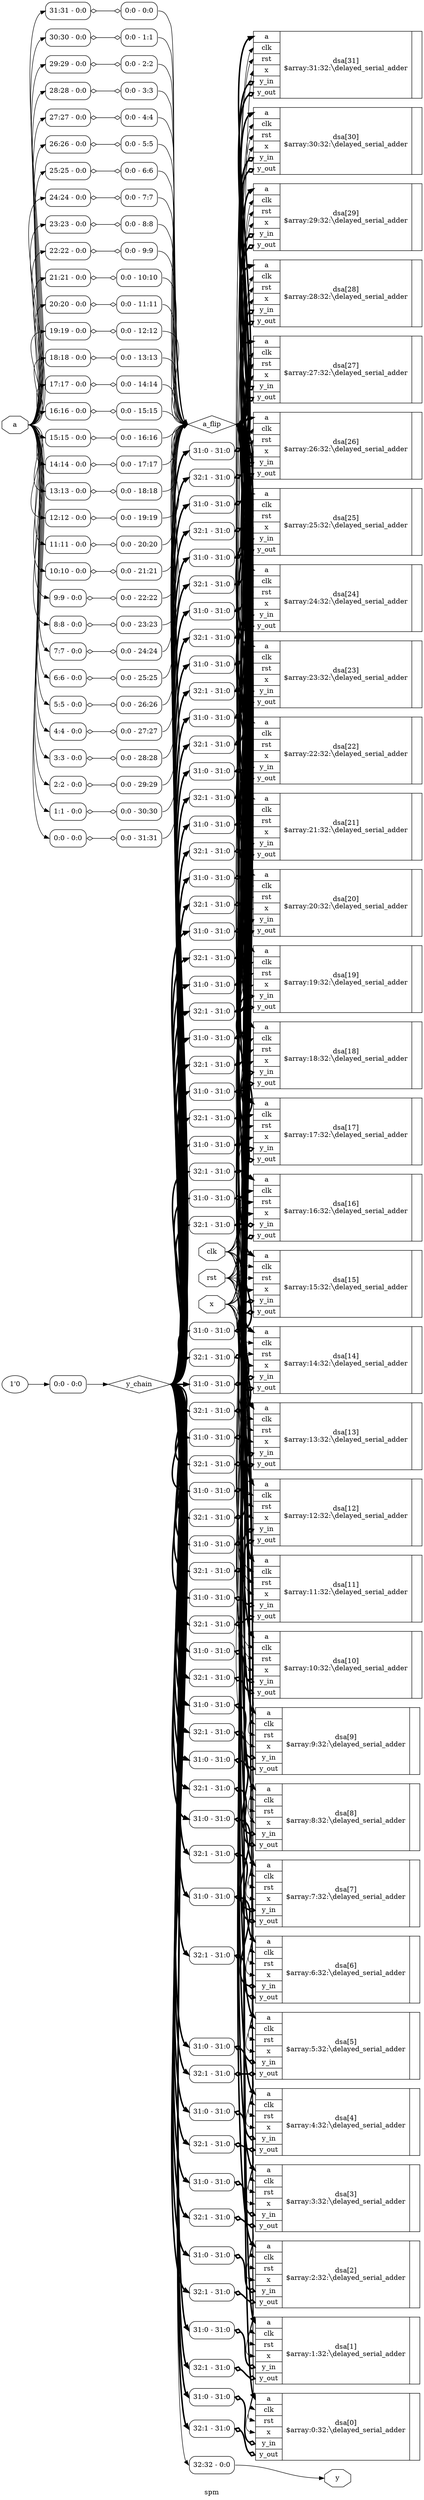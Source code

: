 digraph "spm" {
label="spm";
rankdir="LR";
remincross=true;
n1 [ shape=diamond, label="a_flip", color="black", fontcolor="black" ];
n2 [ shape=diamond, label="y_chain", color="black", fontcolor="black" ];
n3 [ shape=octagon, label="y", color="black", fontcolor="black" ];
n4 [ shape=octagon, label="a", color="black", fontcolor="black" ];
n5 [ shape=octagon, label="x", color="black", fontcolor="black" ];
n6 [ shape=octagon, label="rst", color="black", fontcolor="black" ];
n7 [ shape=octagon, label="clk", color="black", fontcolor="black" ];
c10 [ shape=record, label="{{<p4> a|<p7> clk|<p6> rst|<p5> x|<p8> y_in|<p9> y_out}|dsa[31]\n$array:31:32:&#9586;delayed_serial_adder|{}}",  ];
x0 [ shape=record, style=rounded, label="<s0> 32:1 - 31:0 ", color="black", fontcolor="black" ];
x0:e -> c10:p9:w [arrowhead=odiamond, arrowtail=odiamond, dir=both, color="black", fontcolor="black", style="setlinewidth(3)", label=""];
x1 [ shape=record, style=rounded, label="<s0> 31:0 - 31:0 ", color="black", fontcolor="black" ];
x1:e -> c10:p8:w [arrowhead=odiamond, arrowtail=odiamond, dir=both, color="black", fontcolor="black", style="setlinewidth(3)", label=""];
c11 [ shape=record, label="{{<p4> a|<p7> clk|<p6> rst|<p5> x|<p8> y_in|<p9> y_out}|dsa[30]\n$array:30:32:&#9586;delayed_serial_adder|{}}",  ];
x2 [ shape=record, style=rounded, label="<s0> 32:1 - 31:0 ", color="black", fontcolor="black" ];
x2:e -> c11:p9:w [arrowhead=odiamond, arrowtail=odiamond, dir=both, color="black", fontcolor="black", style="setlinewidth(3)", label=""];
x3 [ shape=record, style=rounded, label="<s0> 31:0 - 31:0 ", color="black", fontcolor="black" ];
x3:e -> c11:p8:w [arrowhead=odiamond, arrowtail=odiamond, dir=both, color="black", fontcolor="black", style="setlinewidth(3)", label=""];
c12 [ shape=record, label="{{<p4> a|<p7> clk|<p6> rst|<p5> x|<p8> y_in|<p9> y_out}|dsa[29]\n$array:29:32:&#9586;delayed_serial_adder|{}}",  ];
x4 [ shape=record, style=rounded, label="<s0> 32:1 - 31:0 ", color="black", fontcolor="black" ];
x4:e -> c12:p9:w [arrowhead=odiamond, arrowtail=odiamond, dir=both, color="black", fontcolor="black", style="setlinewidth(3)", label=""];
x5 [ shape=record, style=rounded, label="<s0> 31:0 - 31:0 ", color="black", fontcolor="black" ];
x5:e -> c12:p8:w [arrowhead=odiamond, arrowtail=odiamond, dir=both, color="black", fontcolor="black", style="setlinewidth(3)", label=""];
c13 [ shape=record, label="{{<p4> a|<p7> clk|<p6> rst|<p5> x|<p8> y_in|<p9> y_out}|dsa[28]\n$array:28:32:&#9586;delayed_serial_adder|{}}",  ];
x6 [ shape=record, style=rounded, label="<s0> 32:1 - 31:0 ", color="black", fontcolor="black" ];
x6:e -> c13:p9:w [arrowhead=odiamond, arrowtail=odiamond, dir=both, color="black", fontcolor="black", style="setlinewidth(3)", label=""];
x7 [ shape=record, style=rounded, label="<s0> 31:0 - 31:0 ", color="black", fontcolor="black" ];
x7:e -> c13:p8:w [arrowhead=odiamond, arrowtail=odiamond, dir=both, color="black", fontcolor="black", style="setlinewidth(3)", label=""];
c14 [ shape=record, label="{{<p4> a|<p7> clk|<p6> rst|<p5> x|<p8> y_in|<p9> y_out}|dsa[27]\n$array:27:32:&#9586;delayed_serial_adder|{}}",  ];
x8 [ shape=record, style=rounded, label="<s0> 32:1 - 31:0 ", color="black", fontcolor="black" ];
x8:e -> c14:p9:w [arrowhead=odiamond, arrowtail=odiamond, dir=both, color="black", fontcolor="black", style="setlinewidth(3)", label=""];
x9 [ shape=record, style=rounded, label="<s0> 31:0 - 31:0 ", color="black", fontcolor="black" ];
x9:e -> c14:p8:w [arrowhead=odiamond, arrowtail=odiamond, dir=both, color="black", fontcolor="black", style="setlinewidth(3)", label=""];
c15 [ shape=record, label="{{<p4> a|<p7> clk|<p6> rst|<p5> x|<p8> y_in|<p9> y_out}|dsa[26]\n$array:26:32:&#9586;delayed_serial_adder|{}}",  ];
x10 [ shape=record, style=rounded, label="<s0> 32:1 - 31:0 ", color="black", fontcolor="black" ];
x10:e -> c15:p9:w [arrowhead=odiamond, arrowtail=odiamond, dir=both, color="black", fontcolor="black", style="setlinewidth(3)", label=""];
x11 [ shape=record, style=rounded, label="<s0> 31:0 - 31:0 ", color="black", fontcolor="black" ];
x11:e -> c15:p8:w [arrowhead=odiamond, arrowtail=odiamond, dir=both, color="black", fontcolor="black", style="setlinewidth(3)", label=""];
c16 [ shape=record, label="{{<p4> a|<p7> clk|<p6> rst|<p5> x|<p8> y_in|<p9> y_out}|dsa[25]\n$array:25:32:&#9586;delayed_serial_adder|{}}",  ];
x12 [ shape=record, style=rounded, label="<s0> 32:1 - 31:0 ", color="black", fontcolor="black" ];
x12:e -> c16:p9:w [arrowhead=odiamond, arrowtail=odiamond, dir=both, color="black", fontcolor="black", style="setlinewidth(3)", label=""];
x13 [ shape=record, style=rounded, label="<s0> 31:0 - 31:0 ", color="black", fontcolor="black" ];
x13:e -> c16:p8:w [arrowhead=odiamond, arrowtail=odiamond, dir=both, color="black", fontcolor="black", style="setlinewidth(3)", label=""];
c17 [ shape=record, label="{{<p4> a|<p7> clk|<p6> rst|<p5> x|<p8> y_in|<p9> y_out}|dsa[24]\n$array:24:32:&#9586;delayed_serial_adder|{}}",  ];
x14 [ shape=record, style=rounded, label="<s0> 32:1 - 31:0 ", color="black", fontcolor="black" ];
x14:e -> c17:p9:w [arrowhead=odiamond, arrowtail=odiamond, dir=both, color="black", fontcolor="black", style="setlinewidth(3)", label=""];
x15 [ shape=record, style=rounded, label="<s0> 31:0 - 31:0 ", color="black", fontcolor="black" ];
x15:e -> c17:p8:w [arrowhead=odiamond, arrowtail=odiamond, dir=both, color="black", fontcolor="black", style="setlinewidth(3)", label=""];
c18 [ shape=record, label="{{<p4> a|<p7> clk|<p6> rst|<p5> x|<p8> y_in|<p9> y_out}|dsa[23]\n$array:23:32:&#9586;delayed_serial_adder|{}}",  ];
x16 [ shape=record, style=rounded, label="<s0> 32:1 - 31:0 ", color="black", fontcolor="black" ];
x16:e -> c18:p9:w [arrowhead=odiamond, arrowtail=odiamond, dir=both, color="black", fontcolor="black", style="setlinewidth(3)", label=""];
x17 [ shape=record, style=rounded, label="<s0> 31:0 - 31:0 ", color="black", fontcolor="black" ];
x17:e -> c18:p8:w [arrowhead=odiamond, arrowtail=odiamond, dir=both, color="black", fontcolor="black", style="setlinewidth(3)", label=""];
c19 [ shape=record, label="{{<p4> a|<p7> clk|<p6> rst|<p5> x|<p8> y_in|<p9> y_out}|dsa[22]\n$array:22:32:&#9586;delayed_serial_adder|{}}",  ];
x18 [ shape=record, style=rounded, label="<s0> 32:1 - 31:0 ", color="black", fontcolor="black" ];
x18:e -> c19:p9:w [arrowhead=odiamond, arrowtail=odiamond, dir=both, color="black", fontcolor="black", style="setlinewidth(3)", label=""];
x19 [ shape=record, style=rounded, label="<s0> 31:0 - 31:0 ", color="black", fontcolor="black" ];
x19:e -> c19:p8:w [arrowhead=odiamond, arrowtail=odiamond, dir=both, color="black", fontcolor="black", style="setlinewidth(3)", label=""];
c20 [ shape=record, label="{{<p4> a|<p7> clk|<p6> rst|<p5> x|<p8> y_in|<p9> y_out}|dsa[21]\n$array:21:32:&#9586;delayed_serial_adder|{}}",  ];
x20 [ shape=record, style=rounded, label="<s0> 32:1 - 31:0 ", color="black", fontcolor="black" ];
x20:e -> c20:p9:w [arrowhead=odiamond, arrowtail=odiamond, dir=both, color="black", fontcolor="black", style="setlinewidth(3)", label=""];
x21 [ shape=record, style=rounded, label="<s0> 31:0 - 31:0 ", color="black", fontcolor="black" ];
x21:e -> c20:p8:w [arrowhead=odiamond, arrowtail=odiamond, dir=both, color="black", fontcolor="black", style="setlinewidth(3)", label=""];
c21 [ shape=record, label="{{<p4> a|<p7> clk|<p6> rst|<p5> x|<p8> y_in|<p9> y_out}|dsa[20]\n$array:20:32:&#9586;delayed_serial_adder|{}}",  ];
x22 [ shape=record, style=rounded, label="<s0> 32:1 - 31:0 ", color="black", fontcolor="black" ];
x22:e -> c21:p9:w [arrowhead=odiamond, arrowtail=odiamond, dir=both, color="black", fontcolor="black", style="setlinewidth(3)", label=""];
x23 [ shape=record, style=rounded, label="<s0> 31:0 - 31:0 ", color="black", fontcolor="black" ];
x23:e -> c21:p8:w [arrowhead=odiamond, arrowtail=odiamond, dir=both, color="black", fontcolor="black", style="setlinewidth(3)", label=""];
c22 [ shape=record, label="{{<p4> a|<p7> clk|<p6> rst|<p5> x|<p8> y_in|<p9> y_out}|dsa[19]\n$array:19:32:&#9586;delayed_serial_adder|{}}",  ];
x24 [ shape=record, style=rounded, label="<s0> 32:1 - 31:0 ", color="black", fontcolor="black" ];
x24:e -> c22:p9:w [arrowhead=odiamond, arrowtail=odiamond, dir=both, color="black", fontcolor="black", style="setlinewidth(3)", label=""];
x25 [ shape=record, style=rounded, label="<s0> 31:0 - 31:0 ", color="black", fontcolor="black" ];
x25:e -> c22:p8:w [arrowhead=odiamond, arrowtail=odiamond, dir=both, color="black", fontcolor="black", style="setlinewidth(3)", label=""];
c23 [ shape=record, label="{{<p4> a|<p7> clk|<p6> rst|<p5> x|<p8> y_in|<p9> y_out}|dsa[18]\n$array:18:32:&#9586;delayed_serial_adder|{}}",  ];
x26 [ shape=record, style=rounded, label="<s0> 32:1 - 31:0 ", color="black", fontcolor="black" ];
x26:e -> c23:p9:w [arrowhead=odiamond, arrowtail=odiamond, dir=both, color="black", fontcolor="black", style="setlinewidth(3)", label=""];
x27 [ shape=record, style=rounded, label="<s0> 31:0 - 31:0 ", color="black", fontcolor="black" ];
x27:e -> c23:p8:w [arrowhead=odiamond, arrowtail=odiamond, dir=both, color="black", fontcolor="black", style="setlinewidth(3)", label=""];
c24 [ shape=record, label="{{<p4> a|<p7> clk|<p6> rst|<p5> x|<p8> y_in|<p9> y_out}|dsa[17]\n$array:17:32:&#9586;delayed_serial_adder|{}}",  ];
x28 [ shape=record, style=rounded, label="<s0> 32:1 - 31:0 ", color="black", fontcolor="black" ];
x28:e -> c24:p9:w [arrowhead=odiamond, arrowtail=odiamond, dir=both, color="black", fontcolor="black", style="setlinewidth(3)", label=""];
x29 [ shape=record, style=rounded, label="<s0> 31:0 - 31:0 ", color="black", fontcolor="black" ];
x29:e -> c24:p8:w [arrowhead=odiamond, arrowtail=odiamond, dir=both, color="black", fontcolor="black", style="setlinewidth(3)", label=""];
c25 [ shape=record, label="{{<p4> a|<p7> clk|<p6> rst|<p5> x|<p8> y_in|<p9> y_out}|dsa[16]\n$array:16:32:&#9586;delayed_serial_adder|{}}",  ];
x30 [ shape=record, style=rounded, label="<s0> 32:1 - 31:0 ", color="black", fontcolor="black" ];
x30:e -> c25:p9:w [arrowhead=odiamond, arrowtail=odiamond, dir=both, color="black", fontcolor="black", style="setlinewidth(3)", label=""];
x31 [ shape=record, style=rounded, label="<s0> 31:0 - 31:0 ", color="black", fontcolor="black" ];
x31:e -> c25:p8:w [arrowhead=odiamond, arrowtail=odiamond, dir=both, color="black", fontcolor="black", style="setlinewidth(3)", label=""];
c26 [ shape=record, label="{{<p4> a|<p7> clk|<p6> rst|<p5> x|<p8> y_in|<p9> y_out}|dsa[15]\n$array:15:32:&#9586;delayed_serial_adder|{}}",  ];
x32 [ shape=record, style=rounded, label="<s0> 32:1 - 31:0 ", color="black", fontcolor="black" ];
x32:e -> c26:p9:w [arrowhead=odiamond, arrowtail=odiamond, dir=both, color="black", fontcolor="black", style="setlinewidth(3)", label=""];
x33 [ shape=record, style=rounded, label="<s0> 31:0 - 31:0 ", color="black", fontcolor="black" ];
x33:e -> c26:p8:w [arrowhead=odiamond, arrowtail=odiamond, dir=both, color="black", fontcolor="black", style="setlinewidth(3)", label=""];
c27 [ shape=record, label="{{<p4> a|<p7> clk|<p6> rst|<p5> x|<p8> y_in|<p9> y_out}|dsa[14]\n$array:14:32:&#9586;delayed_serial_adder|{}}",  ];
x34 [ shape=record, style=rounded, label="<s0> 32:1 - 31:0 ", color="black", fontcolor="black" ];
x34:e -> c27:p9:w [arrowhead=odiamond, arrowtail=odiamond, dir=both, color="black", fontcolor="black", style="setlinewidth(3)", label=""];
x35 [ shape=record, style=rounded, label="<s0> 31:0 - 31:0 ", color="black", fontcolor="black" ];
x35:e -> c27:p8:w [arrowhead=odiamond, arrowtail=odiamond, dir=both, color="black", fontcolor="black", style="setlinewidth(3)", label=""];
c28 [ shape=record, label="{{<p4> a|<p7> clk|<p6> rst|<p5> x|<p8> y_in|<p9> y_out}|dsa[13]\n$array:13:32:&#9586;delayed_serial_adder|{}}",  ];
x36 [ shape=record, style=rounded, label="<s0> 32:1 - 31:0 ", color="black", fontcolor="black" ];
x36:e -> c28:p9:w [arrowhead=odiamond, arrowtail=odiamond, dir=both, color="black", fontcolor="black", style="setlinewidth(3)", label=""];
x37 [ shape=record, style=rounded, label="<s0> 31:0 - 31:0 ", color="black", fontcolor="black" ];
x37:e -> c28:p8:w [arrowhead=odiamond, arrowtail=odiamond, dir=both, color="black", fontcolor="black", style="setlinewidth(3)", label=""];
c29 [ shape=record, label="{{<p4> a|<p7> clk|<p6> rst|<p5> x|<p8> y_in|<p9> y_out}|dsa[12]\n$array:12:32:&#9586;delayed_serial_adder|{}}",  ];
x38 [ shape=record, style=rounded, label="<s0> 32:1 - 31:0 ", color="black", fontcolor="black" ];
x38:e -> c29:p9:w [arrowhead=odiamond, arrowtail=odiamond, dir=both, color="black", fontcolor="black", style="setlinewidth(3)", label=""];
x39 [ shape=record, style=rounded, label="<s0> 31:0 - 31:0 ", color="black", fontcolor="black" ];
x39:e -> c29:p8:w [arrowhead=odiamond, arrowtail=odiamond, dir=both, color="black", fontcolor="black", style="setlinewidth(3)", label=""];
c30 [ shape=record, label="{{<p4> a|<p7> clk|<p6> rst|<p5> x|<p8> y_in|<p9> y_out}|dsa[11]\n$array:11:32:&#9586;delayed_serial_adder|{}}",  ];
x40 [ shape=record, style=rounded, label="<s0> 32:1 - 31:0 ", color="black", fontcolor="black" ];
x40:e -> c30:p9:w [arrowhead=odiamond, arrowtail=odiamond, dir=both, color="black", fontcolor="black", style="setlinewidth(3)", label=""];
x41 [ shape=record, style=rounded, label="<s0> 31:0 - 31:0 ", color="black", fontcolor="black" ];
x41:e -> c30:p8:w [arrowhead=odiamond, arrowtail=odiamond, dir=both, color="black", fontcolor="black", style="setlinewidth(3)", label=""];
c31 [ shape=record, label="{{<p4> a|<p7> clk|<p6> rst|<p5> x|<p8> y_in|<p9> y_out}|dsa[10]\n$array:10:32:&#9586;delayed_serial_adder|{}}",  ];
x42 [ shape=record, style=rounded, label="<s0> 32:1 - 31:0 ", color="black", fontcolor="black" ];
x42:e -> c31:p9:w [arrowhead=odiamond, arrowtail=odiamond, dir=both, color="black", fontcolor="black", style="setlinewidth(3)", label=""];
x43 [ shape=record, style=rounded, label="<s0> 31:0 - 31:0 ", color="black", fontcolor="black" ];
x43:e -> c31:p8:w [arrowhead=odiamond, arrowtail=odiamond, dir=both, color="black", fontcolor="black", style="setlinewidth(3)", label=""];
c32 [ shape=record, label="{{<p4> a|<p7> clk|<p6> rst|<p5> x|<p8> y_in|<p9> y_out}|dsa[9]\n$array:9:32:&#9586;delayed_serial_adder|{}}",  ];
x44 [ shape=record, style=rounded, label="<s0> 32:1 - 31:0 ", color="black", fontcolor="black" ];
x44:e -> c32:p9:w [arrowhead=odiamond, arrowtail=odiamond, dir=both, color="black", fontcolor="black", style="setlinewidth(3)", label=""];
x45 [ shape=record, style=rounded, label="<s0> 31:0 - 31:0 ", color="black", fontcolor="black" ];
x45:e -> c32:p8:w [arrowhead=odiamond, arrowtail=odiamond, dir=both, color="black", fontcolor="black", style="setlinewidth(3)", label=""];
c33 [ shape=record, label="{{<p4> a|<p7> clk|<p6> rst|<p5> x|<p8> y_in|<p9> y_out}|dsa[8]\n$array:8:32:&#9586;delayed_serial_adder|{}}",  ];
x46 [ shape=record, style=rounded, label="<s0> 32:1 - 31:0 ", color="black", fontcolor="black" ];
x46:e -> c33:p9:w [arrowhead=odiamond, arrowtail=odiamond, dir=both, color="black", fontcolor="black", style="setlinewidth(3)", label=""];
x47 [ shape=record, style=rounded, label="<s0> 31:0 - 31:0 ", color="black", fontcolor="black" ];
x47:e -> c33:p8:w [arrowhead=odiamond, arrowtail=odiamond, dir=both, color="black", fontcolor="black", style="setlinewidth(3)", label=""];
c34 [ shape=record, label="{{<p4> a|<p7> clk|<p6> rst|<p5> x|<p8> y_in|<p9> y_out}|dsa[7]\n$array:7:32:&#9586;delayed_serial_adder|{}}",  ];
x48 [ shape=record, style=rounded, label="<s0> 32:1 - 31:0 ", color="black", fontcolor="black" ];
x48:e -> c34:p9:w [arrowhead=odiamond, arrowtail=odiamond, dir=both, color="black", fontcolor="black", style="setlinewidth(3)", label=""];
x49 [ shape=record, style=rounded, label="<s0> 31:0 - 31:0 ", color="black", fontcolor="black" ];
x49:e -> c34:p8:w [arrowhead=odiamond, arrowtail=odiamond, dir=both, color="black", fontcolor="black", style="setlinewidth(3)", label=""];
c35 [ shape=record, label="{{<p4> a|<p7> clk|<p6> rst|<p5> x|<p8> y_in|<p9> y_out}|dsa[6]\n$array:6:32:&#9586;delayed_serial_adder|{}}",  ];
x50 [ shape=record, style=rounded, label="<s0> 32:1 - 31:0 ", color="black", fontcolor="black" ];
x50:e -> c35:p9:w [arrowhead=odiamond, arrowtail=odiamond, dir=both, color="black", fontcolor="black", style="setlinewidth(3)", label=""];
x51 [ shape=record, style=rounded, label="<s0> 31:0 - 31:0 ", color="black", fontcolor="black" ];
x51:e -> c35:p8:w [arrowhead=odiamond, arrowtail=odiamond, dir=both, color="black", fontcolor="black", style="setlinewidth(3)", label=""];
c36 [ shape=record, label="{{<p4> a|<p7> clk|<p6> rst|<p5> x|<p8> y_in|<p9> y_out}|dsa[5]\n$array:5:32:&#9586;delayed_serial_adder|{}}",  ];
x52 [ shape=record, style=rounded, label="<s0> 32:1 - 31:0 ", color="black", fontcolor="black" ];
x52:e -> c36:p9:w [arrowhead=odiamond, arrowtail=odiamond, dir=both, color="black", fontcolor="black", style="setlinewidth(3)", label=""];
x53 [ shape=record, style=rounded, label="<s0> 31:0 - 31:0 ", color="black", fontcolor="black" ];
x53:e -> c36:p8:w [arrowhead=odiamond, arrowtail=odiamond, dir=both, color="black", fontcolor="black", style="setlinewidth(3)", label=""];
c37 [ shape=record, label="{{<p4> a|<p7> clk|<p6> rst|<p5> x|<p8> y_in|<p9> y_out}|dsa[4]\n$array:4:32:&#9586;delayed_serial_adder|{}}",  ];
x54 [ shape=record, style=rounded, label="<s0> 32:1 - 31:0 ", color="black", fontcolor="black" ];
x54:e -> c37:p9:w [arrowhead=odiamond, arrowtail=odiamond, dir=both, color="black", fontcolor="black", style="setlinewidth(3)", label=""];
x55 [ shape=record, style=rounded, label="<s0> 31:0 - 31:0 ", color="black", fontcolor="black" ];
x55:e -> c37:p8:w [arrowhead=odiamond, arrowtail=odiamond, dir=both, color="black", fontcolor="black", style="setlinewidth(3)", label=""];
c38 [ shape=record, label="{{<p4> a|<p7> clk|<p6> rst|<p5> x|<p8> y_in|<p9> y_out}|dsa[3]\n$array:3:32:&#9586;delayed_serial_adder|{}}",  ];
x56 [ shape=record, style=rounded, label="<s0> 32:1 - 31:0 ", color="black", fontcolor="black" ];
x56:e -> c38:p9:w [arrowhead=odiamond, arrowtail=odiamond, dir=both, color="black", fontcolor="black", style="setlinewidth(3)", label=""];
x57 [ shape=record, style=rounded, label="<s0> 31:0 - 31:0 ", color="black", fontcolor="black" ];
x57:e -> c38:p8:w [arrowhead=odiamond, arrowtail=odiamond, dir=both, color="black", fontcolor="black", style="setlinewidth(3)", label=""];
c39 [ shape=record, label="{{<p4> a|<p7> clk|<p6> rst|<p5> x|<p8> y_in|<p9> y_out}|dsa[2]\n$array:2:32:&#9586;delayed_serial_adder|{}}",  ];
x58 [ shape=record, style=rounded, label="<s0> 32:1 - 31:0 ", color="black", fontcolor="black" ];
x58:e -> c39:p9:w [arrowhead=odiamond, arrowtail=odiamond, dir=both, color="black", fontcolor="black", style="setlinewidth(3)", label=""];
x59 [ shape=record, style=rounded, label="<s0> 31:0 - 31:0 ", color="black", fontcolor="black" ];
x59:e -> c39:p8:w [arrowhead=odiamond, arrowtail=odiamond, dir=both, color="black", fontcolor="black", style="setlinewidth(3)", label=""];
c40 [ shape=record, label="{{<p4> a|<p7> clk|<p6> rst|<p5> x|<p8> y_in|<p9> y_out}|dsa[1]\n$array:1:32:&#9586;delayed_serial_adder|{}}",  ];
x60 [ shape=record, style=rounded, label="<s0> 32:1 - 31:0 ", color="black", fontcolor="black" ];
x60:e -> c40:p9:w [arrowhead=odiamond, arrowtail=odiamond, dir=both, color="black", fontcolor="black", style="setlinewidth(3)", label=""];
x61 [ shape=record, style=rounded, label="<s0> 31:0 - 31:0 ", color="black", fontcolor="black" ];
x61:e -> c40:p8:w [arrowhead=odiamond, arrowtail=odiamond, dir=both, color="black", fontcolor="black", style="setlinewidth(3)", label=""];
c41 [ shape=record, label="{{<p4> a|<p7> clk|<p6> rst|<p5> x|<p8> y_in|<p9> y_out}|dsa[0]\n$array:0:32:&#9586;delayed_serial_adder|{}}",  ];
x62 [ shape=record, style=rounded, label="<s0> 32:1 - 31:0 ", color="black", fontcolor="black" ];
x62:e -> c41:p9:w [arrowhead=odiamond, arrowtail=odiamond, dir=both, color="black", fontcolor="black", style="setlinewidth(3)", label=""];
x63 [ shape=record, style=rounded, label="<s0> 31:0 - 31:0 ", color="black", fontcolor="black" ];
x63:e -> c41:p8:w [arrowhead=odiamond, arrowtail=odiamond, dir=both, color="black", fontcolor="black", style="setlinewidth(3)", label=""];
v64 [ label="1'0" ];
x65 [ shape=record, style=rounded, label="<s0> 0:0 - 0:0 ", color="black", fontcolor="black" ];
x66 [ shape=record, style=rounded, label="<s0> 32:32 - 0:0 ", color="black", fontcolor="black" ];
x67 [ shape=record, style=rounded, label="<s0> 31:31 - 0:0 ", color="black", fontcolor="black" ];
x68 [ shape=record, style=rounded, label="<s0> 0:0 - 0:0 ", color="black", fontcolor="black" ];
x67:e -> x68:w [arrowhead=odiamond, arrowtail=odiamond, dir=both, color="black", fontcolor="black", label=""];
x69 [ shape=record, style=rounded, label="<s0> 30:30 - 0:0 ", color="black", fontcolor="black" ];
x70 [ shape=record, style=rounded, label="<s0> 0:0 - 1:1 ", color="black", fontcolor="black" ];
x69:e -> x70:w [arrowhead=odiamond, arrowtail=odiamond, dir=both, color="black", fontcolor="black", label=""];
x71 [ shape=record, style=rounded, label="<s0> 29:29 - 0:0 ", color="black", fontcolor="black" ];
x72 [ shape=record, style=rounded, label="<s0> 0:0 - 2:2 ", color="black", fontcolor="black" ];
x71:e -> x72:w [arrowhead=odiamond, arrowtail=odiamond, dir=both, color="black", fontcolor="black", label=""];
x73 [ shape=record, style=rounded, label="<s0> 28:28 - 0:0 ", color="black", fontcolor="black" ];
x74 [ shape=record, style=rounded, label="<s0> 0:0 - 3:3 ", color="black", fontcolor="black" ];
x73:e -> x74:w [arrowhead=odiamond, arrowtail=odiamond, dir=both, color="black", fontcolor="black", label=""];
x75 [ shape=record, style=rounded, label="<s0> 27:27 - 0:0 ", color="black", fontcolor="black" ];
x76 [ shape=record, style=rounded, label="<s0> 0:0 - 4:4 ", color="black", fontcolor="black" ];
x75:e -> x76:w [arrowhead=odiamond, arrowtail=odiamond, dir=both, color="black", fontcolor="black", label=""];
x77 [ shape=record, style=rounded, label="<s0> 26:26 - 0:0 ", color="black", fontcolor="black" ];
x78 [ shape=record, style=rounded, label="<s0> 0:0 - 5:5 ", color="black", fontcolor="black" ];
x77:e -> x78:w [arrowhead=odiamond, arrowtail=odiamond, dir=both, color="black", fontcolor="black", label=""];
x79 [ shape=record, style=rounded, label="<s0> 25:25 - 0:0 ", color="black", fontcolor="black" ];
x80 [ shape=record, style=rounded, label="<s0> 0:0 - 6:6 ", color="black", fontcolor="black" ];
x79:e -> x80:w [arrowhead=odiamond, arrowtail=odiamond, dir=both, color="black", fontcolor="black", label=""];
x81 [ shape=record, style=rounded, label="<s0> 24:24 - 0:0 ", color="black", fontcolor="black" ];
x82 [ shape=record, style=rounded, label="<s0> 0:0 - 7:7 ", color="black", fontcolor="black" ];
x81:e -> x82:w [arrowhead=odiamond, arrowtail=odiamond, dir=both, color="black", fontcolor="black", label=""];
x83 [ shape=record, style=rounded, label="<s0> 23:23 - 0:0 ", color="black", fontcolor="black" ];
x84 [ shape=record, style=rounded, label="<s0> 0:0 - 8:8 ", color="black", fontcolor="black" ];
x83:e -> x84:w [arrowhead=odiamond, arrowtail=odiamond, dir=both, color="black", fontcolor="black", label=""];
x85 [ shape=record, style=rounded, label="<s0> 22:22 - 0:0 ", color="black", fontcolor="black" ];
x86 [ shape=record, style=rounded, label="<s0> 0:0 - 9:9 ", color="black", fontcolor="black" ];
x85:e -> x86:w [arrowhead=odiamond, arrowtail=odiamond, dir=both, color="black", fontcolor="black", label=""];
x87 [ shape=record, style=rounded, label="<s0> 21:21 - 0:0 ", color="black", fontcolor="black" ];
x88 [ shape=record, style=rounded, label="<s0> 0:0 - 10:10 ", color="black", fontcolor="black" ];
x87:e -> x88:w [arrowhead=odiamond, arrowtail=odiamond, dir=both, color="black", fontcolor="black", label=""];
x89 [ shape=record, style=rounded, label="<s0> 20:20 - 0:0 ", color="black", fontcolor="black" ];
x90 [ shape=record, style=rounded, label="<s0> 0:0 - 11:11 ", color="black", fontcolor="black" ];
x89:e -> x90:w [arrowhead=odiamond, arrowtail=odiamond, dir=both, color="black", fontcolor="black", label=""];
x91 [ shape=record, style=rounded, label="<s0> 19:19 - 0:0 ", color="black", fontcolor="black" ];
x92 [ shape=record, style=rounded, label="<s0> 0:0 - 12:12 ", color="black", fontcolor="black" ];
x91:e -> x92:w [arrowhead=odiamond, arrowtail=odiamond, dir=both, color="black", fontcolor="black", label=""];
x93 [ shape=record, style=rounded, label="<s0> 18:18 - 0:0 ", color="black", fontcolor="black" ];
x94 [ shape=record, style=rounded, label="<s0> 0:0 - 13:13 ", color="black", fontcolor="black" ];
x93:e -> x94:w [arrowhead=odiamond, arrowtail=odiamond, dir=both, color="black", fontcolor="black", label=""];
x95 [ shape=record, style=rounded, label="<s0> 17:17 - 0:0 ", color="black", fontcolor="black" ];
x96 [ shape=record, style=rounded, label="<s0> 0:0 - 14:14 ", color="black", fontcolor="black" ];
x95:e -> x96:w [arrowhead=odiamond, arrowtail=odiamond, dir=both, color="black", fontcolor="black", label=""];
x97 [ shape=record, style=rounded, label="<s0> 16:16 - 0:0 ", color="black", fontcolor="black" ];
x98 [ shape=record, style=rounded, label="<s0> 0:0 - 15:15 ", color="black", fontcolor="black" ];
x97:e -> x98:w [arrowhead=odiamond, arrowtail=odiamond, dir=both, color="black", fontcolor="black", label=""];
x99 [ shape=record, style=rounded, label="<s0> 15:15 - 0:0 ", color="black", fontcolor="black" ];
x100 [ shape=record, style=rounded, label="<s0> 0:0 - 16:16 ", color="black", fontcolor="black" ];
x99:e -> x100:w [arrowhead=odiamond, arrowtail=odiamond, dir=both, color="black", fontcolor="black", label=""];
x101 [ shape=record, style=rounded, label="<s0> 14:14 - 0:0 ", color="black", fontcolor="black" ];
x102 [ shape=record, style=rounded, label="<s0> 0:0 - 17:17 ", color="black", fontcolor="black" ];
x101:e -> x102:w [arrowhead=odiamond, arrowtail=odiamond, dir=both, color="black", fontcolor="black", label=""];
x103 [ shape=record, style=rounded, label="<s0> 13:13 - 0:0 ", color="black", fontcolor="black" ];
x104 [ shape=record, style=rounded, label="<s0> 0:0 - 18:18 ", color="black", fontcolor="black" ];
x103:e -> x104:w [arrowhead=odiamond, arrowtail=odiamond, dir=both, color="black", fontcolor="black", label=""];
x105 [ shape=record, style=rounded, label="<s0> 12:12 - 0:0 ", color="black", fontcolor="black" ];
x106 [ shape=record, style=rounded, label="<s0> 0:0 - 19:19 ", color="black", fontcolor="black" ];
x105:e -> x106:w [arrowhead=odiamond, arrowtail=odiamond, dir=both, color="black", fontcolor="black", label=""];
x107 [ shape=record, style=rounded, label="<s0> 11:11 - 0:0 ", color="black", fontcolor="black" ];
x108 [ shape=record, style=rounded, label="<s0> 0:0 - 20:20 ", color="black", fontcolor="black" ];
x107:e -> x108:w [arrowhead=odiamond, arrowtail=odiamond, dir=both, color="black", fontcolor="black", label=""];
x109 [ shape=record, style=rounded, label="<s0> 10:10 - 0:0 ", color="black", fontcolor="black" ];
x110 [ shape=record, style=rounded, label="<s0> 0:0 - 21:21 ", color="black", fontcolor="black" ];
x109:e -> x110:w [arrowhead=odiamond, arrowtail=odiamond, dir=both, color="black", fontcolor="black", label=""];
x111 [ shape=record, style=rounded, label="<s0> 9:9 - 0:0 ", color="black", fontcolor="black" ];
x112 [ shape=record, style=rounded, label="<s0> 0:0 - 22:22 ", color="black", fontcolor="black" ];
x111:e -> x112:w [arrowhead=odiamond, arrowtail=odiamond, dir=both, color="black", fontcolor="black", label=""];
x113 [ shape=record, style=rounded, label="<s0> 8:8 - 0:0 ", color="black", fontcolor="black" ];
x114 [ shape=record, style=rounded, label="<s0> 0:0 - 23:23 ", color="black", fontcolor="black" ];
x113:e -> x114:w [arrowhead=odiamond, arrowtail=odiamond, dir=both, color="black", fontcolor="black", label=""];
x115 [ shape=record, style=rounded, label="<s0> 7:7 - 0:0 ", color="black", fontcolor="black" ];
x116 [ shape=record, style=rounded, label="<s0> 0:0 - 24:24 ", color="black", fontcolor="black" ];
x115:e -> x116:w [arrowhead=odiamond, arrowtail=odiamond, dir=both, color="black", fontcolor="black", label=""];
x117 [ shape=record, style=rounded, label="<s0> 6:6 - 0:0 ", color="black", fontcolor="black" ];
x118 [ shape=record, style=rounded, label="<s0> 0:0 - 25:25 ", color="black", fontcolor="black" ];
x117:e -> x118:w [arrowhead=odiamond, arrowtail=odiamond, dir=both, color="black", fontcolor="black", label=""];
x119 [ shape=record, style=rounded, label="<s0> 5:5 - 0:0 ", color="black", fontcolor="black" ];
x120 [ shape=record, style=rounded, label="<s0> 0:0 - 26:26 ", color="black", fontcolor="black" ];
x119:e -> x120:w [arrowhead=odiamond, arrowtail=odiamond, dir=both, color="black", fontcolor="black", label=""];
x121 [ shape=record, style=rounded, label="<s0> 4:4 - 0:0 ", color="black", fontcolor="black" ];
x122 [ shape=record, style=rounded, label="<s0> 0:0 - 27:27 ", color="black", fontcolor="black" ];
x121:e -> x122:w [arrowhead=odiamond, arrowtail=odiamond, dir=both, color="black", fontcolor="black", label=""];
x123 [ shape=record, style=rounded, label="<s0> 3:3 - 0:0 ", color="black", fontcolor="black" ];
x124 [ shape=record, style=rounded, label="<s0> 0:0 - 28:28 ", color="black", fontcolor="black" ];
x123:e -> x124:w [arrowhead=odiamond, arrowtail=odiamond, dir=both, color="black", fontcolor="black", label=""];
x125 [ shape=record, style=rounded, label="<s0> 2:2 - 0:0 ", color="black", fontcolor="black" ];
x126 [ shape=record, style=rounded, label="<s0> 0:0 - 29:29 ", color="black", fontcolor="black" ];
x125:e -> x126:w [arrowhead=odiamond, arrowtail=odiamond, dir=both, color="black", fontcolor="black", label=""];
x127 [ shape=record, style=rounded, label="<s0> 1:1 - 0:0 ", color="black", fontcolor="black" ];
x128 [ shape=record, style=rounded, label="<s0> 0:0 - 30:30 ", color="black", fontcolor="black" ];
x127:e -> x128:w [arrowhead=odiamond, arrowtail=odiamond, dir=both, color="black", fontcolor="black", label=""];
x129 [ shape=record, style=rounded, label="<s0> 0:0 - 0:0 ", color="black", fontcolor="black" ];
x130 [ shape=record, style=rounded, label="<s0> 0:0 - 31:31 ", color="black", fontcolor="black" ];
x129:e -> x130:w [arrowhead=odiamond, arrowtail=odiamond, dir=both, color="black", fontcolor="black", label=""];
x100:s0:e -> n1:w [color="black", fontcolor="black", label=""];
x102:s0:e -> n1:w [color="black", fontcolor="black", label=""];
x104:s0:e -> n1:w [color="black", fontcolor="black", label=""];
x106:s0:e -> n1:w [color="black", fontcolor="black", label=""];
x108:s0:e -> n1:w [color="black", fontcolor="black", label=""];
x110:s0:e -> n1:w [color="black", fontcolor="black", label=""];
x112:s0:e -> n1:w [color="black", fontcolor="black", label=""];
x114:s0:e -> n1:w [color="black", fontcolor="black", label=""];
x116:s0:e -> n1:w [color="black", fontcolor="black", label=""];
x118:s0:e -> n1:w [color="black", fontcolor="black", label=""];
x120:s0:e -> n1:w [color="black", fontcolor="black", label=""];
x122:s0:e -> n1:w [color="black", fontcolor="black", label=""];
x124:s0:e -> n1:w [color="black", fontcolor="black", label=""];
x126:s0:e -> n1:w [color="black", fontcolor="black", label=""];
x128:s0:e -> n1:w [color="black", fontcolor="black", label=""];
x130:s0:e -> n1:w [color="black", fontcolor="black", label=""];
x68:s0:e -> n1:w [color="black", fontcolor="black", label=""];
x70:s0:e -> n1:w [color="black", fontcolor="black", label=""];
x72:s0:e -> n1:w [color="black", fontcolor="black", label=""];
x74:s0:e -> n1:w [color="black", fontcolor="black", label=""];
x76:s0:e -> n1:w [color="black", fontcolor="black", label=""];
x78:s0:e -> n1:w [color="black", fontcolor="black", label=""];
x80:s0:e -> n1:w [color="black", fontcolor="black", label=""];
x82:s0:e -> n1:w [color="black", fontcolor="black", label=""];
x84:s0:e -> n1:w [color="black", fontcolor="black", label=""];
x86:s0:e -> n1:w [color="black", fontcolor="black", label=""];
x88:s0:e -> n1:w [color="black", fontcolor="black", label=""];
x90:s0:e -> n1:w [color="black", fontcolor="black", label=""];
x92:s0:e -> n1:w [color="black", fontcolor="black", label=""];
x94:s0:e -> n1:w [color="black", fontcolor="black", label=""];
x96:s0:e -> n1:w [color="black", fontcolor="black", label=""];
x98:s0:e -> n1:w [color="black", fontcolor="black", label=""];
n1:e -> c10:p4:w [color="black", fontcolor="black", style="setlinewidth(3)", label=""];
n1:e -> c11:p4:w [color="black", fontcolor="black", style="setlinewidth(3)", label=""];
n1:e -> c12:p4:w [color="black", fontcolor="black", style="setlinewidth(3)", label=""];
n1:e -> c13:p4:w [color="black", fontcolor="black", style="setlinewidth(3)", label=""];
n1:e -> c14:p4:w [color="black", fontcolor="black", style="setlinewidth(3)", label=""];
n1:e -> c15:p4:w [color="black", fontcolor="black", style="setlinewidth(3)", label=""];
n1:e -> c16:p4:w [color="black", fontcolor="black", style="setlinewidth(3)", label=""];
n1:e -> c17:p4:w [color="black", fontcolor="black", style="setlinewidth(3)", label=""];
n1:e -> c18:p4:w [color="black", fontcolor="black", style="setlinewidth(3)", label=""];
n1:e -> c19:p4:w [color="black", fontcolor="black", style="setlinewidth(3)", label=""];
n1:e -> c20:p4:w [color="black", fontcolor="black", style="setlinewidth(3)", label=""];
n1:e -> c21:p4:w [color="black", fontcolor="black", style="setlinewidth(3)", label=""];
n1:e -> c22:p4:w [color="black", fontcolor="black", style="setlinewidth(3)", label=""];
n1:e -> c23:p4:w [color="black", fontcolor="black", style="setlinewidth(3)", label=""];
n1:e -> c24:p4:w [color="black", fontcolor="black", style="setlinewidth(3)", label=""];
n1:e -> c25:p4:w [color="black", fontcolor="black", style="setlinewidth(3)", label=""];
n1:e -> c26:p4:w [color="black", fontcolor="black", style="setlinewidth(3)", label=""];
n1:e -> c27:p4:w [color="black", fontcolor="black", style="setlinewidth(3)", label=""];
n1:e -> c28:p4:w [color="black", fontcolor="black", style="setlinewidth(3)", label=""];
n1:e -> c29:p4:w [color="black", fontcolor="black", style="setlinewidth(3)", label=""];
n1:e -> c30:p4:w [color="black", fontcolor="black", style="setlinewidth(3)", label=""];
n1:e -> c31:p4:w [color="black", fontcolor="black", style="setlinewidth(3)", label=""];
n1:e -> c32:p4:w [color="black", fontcolor="black", style="setlinewidth(3)", label=""];
n1:e -> c33:p4:w [color="black", fontcolor="black", style="setlinewidth(3)", label=""];
n1:e -> c34:p4:w [color="black", fontcolor="black", style="setlinewidth(3)", label=""];
n1:e -> c35:p4:w [color="black", fontcolor="black", style="setlinewidth(3)", label=""];
n1:e -> c36:p4:w [color="black", fontcolor="black", style="setlinewidth(3)", label=""];
n1:e -> c37:p4:w [color="black", fontcolor="black", style="setlinewidth(3)", label=""];
n1:e -> c38:p4:w [color="black", fontcolor="black", style="setlinewidth(3)", label=""];
n1:e -> c39:p4:w [color="black", fontcolor="black", style="setlinewidth(3)", label=""];
n1:e -> c40:p4:w [color="black", fontcolor="black", style="setlinewidth(3)", label=""];
n1:e -> c41:p4:w [color="black", fontcolor="black", style="setlinewidth(3)", label=""];
x65:s0:e -> n2:w [color="black", fontcolor="black", label=""];
n2:e -> x0:s0:w [color="black", fontcolor="black", style="setlinewidth(3)", label=""];
n2:e -> x10:s0:w [color="black", fontcolor="black", style="setlinewidth(3)", label=""];
n2:e -> x11:s0:w [color="black", fontcolor="black", style="setlinewidth(3)", label=""];
n2:e -> x12:s0:w [color="black", fontcolor="black", style="setlinewidth(3)", label=""];
n2:e -> x13:s0:w [color="black", fontcolor="black", style="setlinewidth(3)", label=""];
n2:e -> x14:s0:w [color="black", fontcolor="black", style="setlinewidth(3)", label=""];
n2:e -> x15:s0:w [color="black", fontcolor="black", style="setlinewidth(3)", label=""];
n2:e -> x16:s0:w [color="black", fontcolor="black", style="setlinewidth(3)", label=""];
n2:e -> x17:s0:w [color="black", fontcolor="black", style="setlinewidth(3)", label=""];
n2:e -> x18:s0:w [color="black", fontcolor="black", style="setlinewidth(3)", label=""];
n2:e -> x19:s0:w [color="black", fontcolor="black", style="setlinewidth(3)", label=""];
n2:e -> x1:s0:w [color="black", fontcolor="black", style="setlinewidth(3)", label=""];
n2:e -> x20:s0:w [color="black", fontcolor="black", style="setlinewidth(3)", label=""];
n2:e -> x21:s0:w [color="black", fontcolor="black", style="setlinewidth(3)", label=""];
n2:e -> x22:s0:w [color="black", fontcolor="black", style="setlinewidth(3)", label=""];
n2:e -> x23:s0:w [color="black", fontcolor="black", style="setlinewidth(3)", label=""];
n2:e -> x24:s0:w [color="black", fontcolor="black", style="setlinewidth(3)", label=""];
n2:e -> x25:s0:w [color="black", fontcolor="black", style="setlinewidth(3)", label=""];
n2:e -> x26:s0:w [color="black", fontcolor="black", style="setlinewidth(3)", label=""];
n2:e -> x27:s0:w [color="black", fontcolor="black", style="setlinewidth(3)", label=""];
n2:e -> x28:s0:w [color="black", fontcolor="black", style="setlinewidth(3)", label=""];
n2:e -> x29:s0:w [color="black", fontcolor="black", style="setlinewidth(3)", label=""];
n2:e -> x2:s0:w [color="black", fontcolor="black", style="setlinewidth(3)", label=""];
n2:e -> x30:s0:w [color="black", fontcolor="black", style="setlinewidth(3)", label=""];
n2:e -> x31:s0:w [color="black", fontcolor="black", style="setlinewidth(3)", label=""];
n2:e -> x32:s0:w [color="black", fontcolor="black", style="setlinewidth(3)", label=""];
n2:e -> x33:s0:w [color="black", fontcolor="black", style="setlinewidth(3)", label=""];
n2:e -> x34:s0:w [color="black", fontcolor="black", style="setlinewidth(3)", label=""];
n2:e -> x35:s0:w [color="black", fontcolor="black", style="setlinewidth(3)", label=""];
n2:e -> x36:s0:w [color="black", fontcolor="black", style="setlinewidth(3)", label=""];
n2:e -> x37:s0:w [color="black", fontcolor="black", style="setlinewidth(3)", label=""];
n2:e -> x38:s0:w [color="black", fontcolor="black", style="setlinewidth(3)", label=""];
n2:e -> x39:s0:w [color="black", fontcolor="black", style="setlinewidth(3)", label=""];
n2:e -> x3:s0:w [color="black", fontcolor="black", style="setlinewidth(3)", label=""];
n2:e -> x40:s0:w [color="black", fontcolor="black", style="setlinewidth(3)", label=""];
n2:e -> x41:s0:w [color="black", fontcolor="black", style="setlinewidth(3)", label=""];
n2:e -> x42:s0:w [color="black", fontcolor="black", style="setlinewidth(3)", label=""];
n2:e -> x43:s0:w [color="black", fontcolor="black", style="setlinewidth(3)", label=""];
n2:e -> x44:s0:w [color="black", fontcolor="black", style="setlinewidth(3)", label=""];
n2:e -> x45:s0:w [color="black", fontcolor="black", style="setlinewidth(3)", label=""];
n2:e -> x46:s0:w [color="black", fontcolor="black", style="setlinewidth(3)", label=""];
n2:e -> x47:s0:w [color="black", fontcolor="black", style="setlinewidth(3)", label=""];
n2:e -> x48:s0:w [color="black", fontcolor="black", style="setlinewidth(3)", label=""];
n2:e -> x49:s0:w [color="black", fontcolor="black", style="setlinewidth(3)", label=""];
n2:e -> x4:s0:w [color="black", fontcolor="black", style="setlinewidth(3)", label=""];
n2:e -> x50:s0:w [color="black", fontcolor="black", style="setlinewidth(3)", label=""];
n2:e -> x51:s0:w [color="black", fontcolor="black", style="setlinewidth(3)", label=""];
n2:e -> x52:s0:w [color="black", fontcolor="black", style="setlinewidth(3)", label=""];
n2:e -> x53:s0:w [color="black", fontcolor="black", style="setlinewidth(3)", label=""];
n2:e -> x54:s0:w [color="black", fontcolor="black", style="setlinewidth(3)", label=""];
n2:e -> x55:s0:w [color="black", fontcolor="black", style="setlinewidth(3)", label=""];
n2:e -> x56:s0:w [color="black", fontcolor="black", style="setlinewidth(3)", label=""];
n2:e -> x57:s0:w [color="black", fontcolor="black", style="setlinewidth(3)", label=""];
n2:e -> x58:s0:w [color="black", fontcolor="black", style="setlinewidth(3)", label=""];
n2:e -> x59:s0:w [color="black", fontcolor="black", style="setlinewidth(3)", label=""];
n2:e -> x5:s0:w [color="black", fontcolor="black", style="setlinewidth(3)", label=""];
n2:e -> x60:s0:w [color="black", fontcolor="black", style="setlinewidth(3)", label=""];
n2:e -> x61:s0:w [color="black", fontcolor="black", style="setlinewidth(3)", label=""];
n2:e -> x62:s0:w [color="black", fontcolor="black", style="setlinewidth(3)", label=""];
n2:e -> x63:s0:w [color="black", fontcolor="black", style="setlinewidth(3)", label=""];
n2:e -> x66:s0:w [color="black", fontcolor="black", label=""];
n2:e -> x6:s0:w [color="black", fontcolor="black", style="setlinewidth(3)", label=""];
n2:e -> x7:s0:w [color="black", fontcolor="black", style="setlinewidth(3)", label=""];
n2:e -> x8:s0:w [color="black", fontcolor="black", style="setlinewidth(3)", label=""];
n2:e -> x9:s0:w [color="black", fontcolor="black", style="setlinewidth(3)", label=""];
x66:e -> n3:w [color="black", fontcolor="black", label=""];
n4:e -> x101:s0:w [color="black", fontcolor="black", label=""];
n4:e -> x103:s0:w [color="black", fontcolor="black", label=""];
n4:e -> x105:s0:w [color="black", fontcolor="black", label=""];
n4:e -> x107:s0:w [color="black", fontcolor="black", label=""];
n4:e -> x109:s0:w [color="black", fontcolor="black", label=""];
n4:e -> x111:s0:w [color="black", fontcolor="black", label=""];
n4:e -> x113:s0:w [color="black", fontcolor="black", label=""];
n4:e -> x115:s0:w [color="black", fontcolor="black", label=""];
n4:e -> x117:s0:w [color="black", fontcolor="black", label=""];
n4:e -> x119:s0:w [color="black", fontcolor="black", label=""];
n4:e -> x121:s0:w [color="black", fontcolor="black", label=""];
n4:e -> x123:s0:w [color="black", fontcolor="black", label=""];
n4:e -> x125:s0:w [color="black", fontcolor="black", label=""];
n4:e -> x127:s0:w [color="black", fontcolor="black", label=""];
n4:e -> x129:s0:w [color="black", fontcolor="black", label=""];
n4:e -> x67:s0:w [color="black", fontcolor="black", label=""];
n4:e -> x69:s0:w [color="black", fontcolor="black", label=""];
n4:e -> x71:s0:w [color="black", fontcolor="black", label=""];
n4:e -> x73:s0:w [color="black", fontcolor="black", label=""];
n4:e -> x75:s0:w [color="black", fontcolor="black", label=""];
n4:e -> x77:s0:w [color="black", fontcolor="black", label=""];
n4:e -> x79:s0:w [color="black", fontcolor="black", label=""];
n4:e -> x81:s0:w [color="black", fontcolor="black", label=""];
n4:e -> x83:s0:w [color="black", fontcolor="black", label=""];
n4:e -> x85:s0:w [color="black", fontcolor="black", label=""];
n4:e -> x87:s0:w [color="black", fontcolor="black", label=""];
n4:e -> x89:s0:w [color="black", fontcolor="black", label=""];
n4:e -> x91:s0:w [color="black", fontcolor="black", label=""];
n4:e -> x93:s0:w [color="black", fontcolor="black", label=""];
n4:e -> x95:s0:w [color="black", fontcolor="black", label=""];
n4:e -> x97:s0:w [color="black", fontcolor="black", label=""];
n4:e -> x99:s0:w [color="black", fontcolor="black", label=""];
n5:e -> c10:p5:w [color="black", fontcolor="black", label=""];
n5:e -> c11:p5:w [color="black", fontcolor="black", label=""];
n5:e -> c12:p5:w [color="black", fontcolor="black", label=""];
n5:e -> c13:p5:w [color="black", fontcolor="black", label=""];
n5:e -> c14:p5:w [color="black", fontcolor="black", label=""];
n5:e -> c15:p5:w [color="black", fontcolor="black", label=""];
n5:e -> c16:p5:w [color="black", fontcolor="black", label=""];
n5:e -> c17:p5:w [color="black", fontcolor="black", label=""];
n5:e -> c18:p5:w [color="black", fontcolor="black", label=""];
n5:e -> c19:p5:w [color="black", fontcolor="black", label=""];
n5:e -> c20:p5:w [color="black", fontcolor="black", label=""];
n5:e -> c21:p5:w [color="black", fontcolor="black", label=""];
n5:e -> c22:p5:w [color="black", fontcolor="black", label=""];
n5:e -> c23:p5:w [color="black", fontcolor="black", label=""];
n5:e -> c24:p5:w [color="black", fontcolor="black", label=""];
n5:e -> c25:p5:w [color="black", fontcolor="black", label=""];
n5:e -> c26:p5:w [color="black", fontcolor="black", label=""];
n5:e -> c27:p5:w [color="black", fontcolor="black", label=""];
n5:e -> c28:p5:w [color="black", fontcolor="black", label=""];
n5:e -> c29:p5:w [color="black", fontcolor="black", label=""];
n5:e -> c30:p5:w [color="black", fontcolor="black", label=""];
n5:e -> c31:p5:w [color="black", fontcolor="black", label=""];
n5:e -> c32:p5:w [color="black", fontcolor="black", label=""];
n5:e -> c33:p5:w [color="black", fontcolor="black", label=""];
n5:e -> c34:p5:w [color="black", fontcolor="black", label=""];
n5:e -> c35:p5:w [color="black", fontcolor="black", label=""];
n5:e -> c36:p5:w [color="black", fontcolor="black", label=""];
n5:e -> c37:p5:w [color="black", fontcolor="black", label=""];
n5:e -> c38:p5:w [color="black", fontcolor="black", label=""];
n5:e -> c39:p5:w [color="black", fontcolor="black", label=""];
n5:e -> c40:p5:w [color="black", fontcolor="black", label=""];
n5:e -> c41:p5:w [color="black", fontcolor="black", label=""];
n6:e -> c10:p6:w [color="black", fontcolor="black", label=""];
n6:e -> c11:p6:w [color="black", fontcolor="black", label=""];
n6:e -> c12:p6:w [color="black", fontcolor="black", label=""];
n6:e -> c13:p6:w [color="black", fontcolor="black", label=""];
n6:e -> c14:p6:w [color="black", fontcolor="black", label=""];
n6:e -> c15:p6:w [color="black", fontcolor="black", label=""];
n6:e -> c16:p6:w [color="black", fontcolor="black", label=""];
n6:e -> c17:p6:w [color="black", fontcolor="black", label=""];
n6:e -> c18:p6:w [color="black", fontcolor="black", label=""];
n6:e -> c19:p6:w [color="black", fontcolor="black", label=""];
n6:e -> c20:p6:w [color="black", fontcolor="black", label=""];
n6:e -> c21:p6:w [color="black", fontcolor="black", label=""];
n6:e -> c22:p6:w [color="black", fontcolor="black", label=""];
n6:e -> c23:p6:w [color="black", fontcolor="black", label=""];
n6:e -> c24:p6:w [color="black", fontcolor="black", label=""];
n6:e -> c25:p6:w [color="black", fontcolor="black", label=""];
n6:e -> c26:p6:w [color="black", fontcolor="black", label=""];
n6:e -> c27:p6:w [color="black", fontcolor="black", label=""];
n6:e -> c28:p6:w [color="black", fontcolor="black", label=""];
n6:e -> c29:p6:w [color="black", fontcolor="black", label=""];
n6:e -> c30:p6:w [color="black", fontcolor="black", label=""];
n6:e -> c31:p6:w [color="black", fontcolor="black", label=""];
n6:e -> c32:p6:w [color="black", fontcolor="black", label=""];
n6:e -> c33:p6:w [color="black", fontcolor="black", label=""];
n6:e -> c34:p6:w [color="black", fontcolor="black", label=""];
n6:e -> c35:p6:w [color="black", fontcolor="black", label=""];
n6:e -> c36:p6:w [color="black", fontcolor="black", label=""];
n6:e -> c37:p6:w [color="black", fontcolor="black", label=""];
n6:e -> c38:p6:w [color="black", fontcolor="black", label=""];
n6:e -> c39:p6:w [color="black", fontcolor="black", label=""];
n6:e -> c40:p6:w [color="black", fontcolor="black", label=""];
n6:e -> c41:p6:w [color="black", fontcolor="black", label=""];
n7:e -> c10:p7:w [color="black", fontcolor="black", label=""];
n7:e -> c11:p7:w [color="black", fontcolor="black", label=""];
n7:e -> c12:p7:w [color="black", fontcolor="black", label=""];
n7:e -> c13:p7:w [color="black", fontcolor="black", label=""];
n7:e -> c14:p7:w [color="black", fontcolor="black", label=""];
n7:e -> c15:p7:w [color="black", fontcolor="black", label=""];
n7:e -> c16:p7:w [color="black", fontcolor="black", label=""];
n7:e -> c17:p7:w [color="black", fontcolor="black", label=""];
n7:e -> c18:p7:w [color="black", fontcolor="black", label=""];
n7:e -> c19:p7:w [color="black", fontcolor="black", label=""];
n7:e -> c20:p7:w [color="black", fontcolor="black", label=""];
n7:e -> c21:p7:w [color="black", fontcolor="black", label=""];
n7:e -> c22:p7:w [color="black", fontcolor="black", label=""];
n7:e -> c23:p7:w [color="black", fontcolor="black", label=""];
n7:e -> c24:p7:w [color="black", fontcolor="black", label=""];
n7:e -> c25:p7:w [color="black", fontcolor="black", label=""];
n7:e -> c26:p7:w [color="black", fontcolor="black", label=""];
n7:e -> c27:p7:w [color="black", fontcolor="black", label=""];
n7:e -> c28:p7:w [color="black", fontcolor="black", label=""];
n7:e -> c29:p7:w [color="black", fontcolor="black", label=""];
n7:e -> c30:p7:w [color="black", fontcolor="black", label=""];
n7:e -> c31:p7:w [color="black", fontcolor="black", label=""];
n7:e -> c32:p7:w [color="black", fontcolor="black", label=""];
n7:e -> c33:p7:w [color="black", fontcolor="black", label=""];
n7:e -> c34:p7:w [color="black", fontcolor="black", label=""];
n7:e -> c35:p7:w [color="black", fontcolor="black", label=""];
n7:e -> c36:p7:w [color="black", fontcolor="black", label=""];
n7:e -> c37:p7:w [color="black", fontcolor="black", label=""];
n7:e -> c38:p7:w [color="black", fontcolor="black", label=""];
n7:e -> c39:p7:w [color="black", fontcolor="black", label=""];
n7:e -> c40:p7:w [color="black", fontcolor="black", label=""];
n7:e -> c41:p7:w [color="black", fontcolor="black", label=""];
v64:e -> x65:w [color="black", fontcolor="black", label=""];
}
